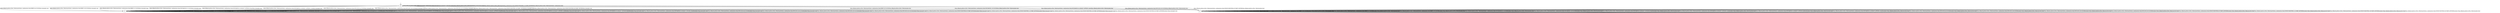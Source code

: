 digraph LM_orig_withSL {
s0 [label="s0"];
s1 [label="s1"];
s2 [label="s2"];
s0 -> s1  [label="https:||lklamb.github.io|Test_Website|attribute_combinations.html;HREF;0;A;CLICK/https:||example.com|"];
s0 -> s1  [label="https:||lklamb.github.io|Test_Website|attribute_combinations.html;HREF;1;B;CLICK/https:||example.com|"];
s0 -> s1  [label="https:||lklamb.github.io|Test_Website|attribute_combinations.html;HREF;2;C;CLICK/https:||example.com|"];
s0 -> s2  [label="https:||lklamb.github.io|Test_Website|attribute_combinations.html;HREF;3;F;CLICK/https:||lklamb.github.io|Test_Website|index.html"];
s0 -> s1  [label="https:||lklamb.github.io|Test_Website|attribute_combinations.html;ONCHANGE;0;C;CLICK/https:||example.com|"];
s0 -> s2  [label="https:||lklamb.github.io|Test_Website|attribute_combinations.html;ONCHANGE;1;D;CLICK/https:||lklamb.github.io|Test_Website|index.html"];
s0 -> s1  [label="https:||lklamb.github.io|Test_Website|attribute_combinations.html;ONCHANGE;2;E;SELECT_OPTION;0;Stay/https:||example.com|"];
s0 -> s1  [label="https:||lklamb.github.io|Test_Website|attribute_combinations.html;ONCHANGE;2;E;SELECT_OPTION;1;Go/https:||example.com|"];
s0 -> s2  [label="https:||lklamb.github.io|Test_Website|attribute_combinations.html;ONCHANGE;3;G;SELECT_OPTION;1;bye/https:||lklamb.github.io|Test_Website|index.html"];
s0 -> s1  [label="https:||lklamb.github.io|Test_Website|attribute_combinations.html;ONCLICK;0;A;CLICK/https:||example.com|"];
s0 -> s1  [label="https:||lklamb.github.io|Test_Website|attribute_combinations.html;ONCLICK;1;B;CLICK/https:||example.com|"];
s0 -> s2  [label="https:||lklamb.github.io|Test_Website|attribute_combinations.html;ONCLICK;2;D;CLICK/https:||lklamb.github.io|Test_Website|index.html"];
s0 -> s1  [label="https:||lklamb.github.io|Test_Website|attribute_combinations.html;ONCLICK;3;E;CLICK/https:||example.com|"];
s0 -> s2  [label="https:||lklamb.github.io|Test_Website|attribute_combinations.html;ONMOUSEENTER;0;F;START_HOVER/https:||lklamb.github.io|Test_Website|index.html"];
s0 -> s1  [label="https:||lklamb.github.io|Test_Website|attribute_combinations.html;ONMOUSEENTER;2;H;START_HOVER/https:||example.com|"];
s0 -> s1  [label="https:||lklamb.github.io|Test_Website|attribute_combinations.html;ONMOUSEOVER;0;H;START_HOVER/https:||example.com|"];
s0 -> s0  [label="https:||lklamb.github.io|Test_Website|attribute_combinations.html;ONCHANGE;3;G;SELECT_OPTION;0;hello/https:||lklamb.github.io|Test_Website|attribute_combinations.html"];
s0 -> s0  [label="https:||lklamb.github.io|Test_Website|attribute_combinations.html;ONMOUSEENTER;1;G;START_HOVER/https:||lklamb.github.io|Test_Website|attribute_combinations.html"];
s1 -> s1  [label="https:||lklamb.github.io|Test_Website|attribute_combinations.html;HREF;0;A;CLICK/Boundary-https:||example.com|"];
s1 -> s1  [label="https:||lklamb.github.io|Test_Website|attribute_combinations.html;HREF;1;B;CLICK/Boundary-https:||example.com|"];
s1 -> s1  [label="https:||lklamb.github.io|Test_Website|attribute_combinations.html;HREF;2;C;CLICK/Boundary-https:||example.com|"];
s1 -> s1  [label="https:||lklamb.github.io|Test_Website|attribute_combinations.html;HREF;3;F;CLICK/Boundary-https:||example.com|"];
s1 -> s1  [label="https:||lklamb.github.io|Test_Website|attribute_combinations.html;ONCHANGE;0;C;CLICK/Boundary-https:||example.com|"];
s1 -> s1  [label="https:||lklamb.github.io|Test_Website|attribute_combinations.html;ONCHANGE;1;D;CLICK/Boundary-https:||example.com|"];
s1 -> s1  [label="https:||lklamb.github.io|Test_Website|attribute_combinations.html;ONCHANGE;2;E;SELECT_OPTION;0;Stay/Boundary-https:||example.com|"];
s1 -> s1  [label="https:||lklamb.github.io|Test_Website|attribute_combinations.html;ONCHANGE;2;E;SELECT_OPTION;1;Go/Boundary-https:||example.com|"];
s1 -> s1  [label="https:||lklamb.github.io|Test_Website|attribute_combinations.html;ONCHANGE;3;G;SELECT_OPTION;0;hello/Boundary-https:||example.com|"];
s1 -> s1  [label="https:||lklamb.github.io|Test_Website|attribute_combinations.html;ONCHANGE;3;G;SELECT_OPTION;1;bye/Boundary-https:||example.com|"];
s1 -> s1  [label="https:||lklamb.github.io|Test_Website|attribute_combinations.html;ONCLICK;0;A;CLICK/Boundary-https:||example.com|"];
s1 -> s1  [label="https:||lklamb.github.io|Test_Website|attribute_combinations.html;ONCLICK;1;B;CLICK/Boundary-https:||example.com|"];
s1 -> s1  [label="https:||lklamb.github.io|Test_Website|attribute_combinations.html;ONCLICK;2;D;CLICK/Boundary-https:||example.com|"];
s1 -> s1  [label="https:||lklamb.github.io|Test_Website|attribute_combinations.html;ONCLICK;3;E;CLICK/Boundary-https:||example.com|"];
s1 -> s1  [label="https:||lklamb.github.io|Test_Website|attribute_combinations.html;ONMOUSEENTER;0;F;START_HOVER/Boundary-https:||example.com|"];
s1 -> s1  [label="https:||lklamb.github.io|Test_Website|attribute_combinations.html;ONMOUSEENTER;1;G;START_HOVER/Boundary-https:||example.com|"];
s1 -> s1  [label="https:||lklamb.github.io|Test_Website|attribute_combinations.html;ONMOUSEENTER;2;H;START_HOVER/Boundary-https:||example.com|"];
s1 -> s1  [label="https:||lklamb.github.io|Test_Website|attribute_combinations.html;ONMOUSEOVER;0;H;START_HOVER/Boundary-https:||example.com|"];
s2 -> s2  [label="https:||lklamb.github.io|Test_Website|attribute_combinations.html;HREF;0;A;CLICK/Boundary-https:||lklamb.github.io|Test_Website|index.html"];
s2 -> s2  [label="https:||lklamb.github.io|Test_Website|attribute_combinations.html;HREF;1;B;CLICK/Boundary-https:||lklamb.github.io|Test_Website|index.html"];
s2 -> s2  [label="https:||lklamb.github.io|Test_Website|attribute_combinations.html;HREF;2;C;CLICK/Boundary-https:||lklamb.github.io|Test_Website|index.html"];
s2 -> s2  [label="https:||lklamb.github.io|Test_Website|attribute_combinations.html;HREF;3;F;CLICK/Boundary-https:||lklamb.github.io|Test_Website|index.html"];
s2 -> s2  [label="https:||lklamb.github.io|Test_Website|attribute_combinations.html;ONCHANGE;0;C;CLICK/Boundary-https:||lklamb.github.io|Test_Website|index.html"];
s2 -> s2  [label="https:||lklamb.github.io|Test_Website|attribute_combinations.html;ONCHANGE;1;D;CLICK/Boundary-https:||lklamb.github.io|Test_Website|index.html"];
s2 -> s2  [label="https:||lklamb.github.io|Test_Website|attribute_combinations.html;ONCHANGE;2;E;SELECT_OPTION;0;Stay/Boundary-https:||lklamb.github.io|Test_Website|index.html"];
s2 -> s2  [label="https:||lklamb.github.io|Test_Website|attribute_combinations.html;ONCHANGE;2;E;SELECT_OPTION;1;Go/Boundary-https:||lklamb.github.io|Test_Website|index.html"];
s2 -> s2  [label="https:||lklamb.github.io|Test_Website|attribute_combinations.html;ONCHANGE;3;G;SELECT_OPTION;0;hello/Boundary-https:||lklamb.github.io|Test_Website|index.html"];
s2 -> s2  [label="https:||lklamb.github.io|Test_Website|attribute_combinations.html;ONCHANGE;3;G;SELECT_OPTION;1;bye/Boundary-https:||lklamb.github.io|Test_Website|index.html"];
s2 -> s2  [label="https:||lklamb.github.io|Test_Website|attribute_combinations.html;ONCLICK;0;A;CLICK/Boundary-https:||lklamb.github.io|Test_Website|index.html"];
s2 -> s2  [label="https:||lklamb.github.io|Test_Website|attribute_combinations.html;ONCLICK;1;B;CLICK/Boundary-https:||lklamb.github.io|Test_Website|index.html"];
s2 -> s2  [label="https:||lklamb.github.io|Test_Website|attribute_combinations.html;ONCLICK;2;D;CLICK/Boundary-https:||lklamb.github.io|Test_Website|index.html"];
s2 -> s2  [label="https:||lklamb.github.io|Test_Website|attribute_combinations.html;ONCLICK;3;E;CLICK/Boundary-https:||lklamb.github.io|Test_Website|index.html"];
s2 -> s2  [label="https:||lklamb.github.io|Test_Website|attribute_combinations.html;ONMOUSEENTER;0;F;START_HOVER/Boundary-https:||lklamb.github.io|Test_Website|index.html"];
s2 -> s2  [label="https:||lklamb.github.io|Test_Website|attribute_combinations.html;ONMOUSEENTER;1;G;START_HOVER/Boundary-https:||lklamb.github.io|Test_Website|index.html"];
s2 -> s2  [label="https:||lklamb.github.io|Test_Website|attribute_combinations.html;ONMOUSEENTER;2;H;START_HOVER/Boundary-https:||lklamb.github.io|Test_Website|index.html"];
s2 -> s2  [label="https:||lklamb.github.io|Test_Website|attribute_combinations.html;ONMOUSEOVER;0;H;START_HOVER/Boundary-https:||lklamb.github.io|Test_Website|index.html"];
__start0 [label="", shape=none];
__start0 -> s0  [label=""];
}
